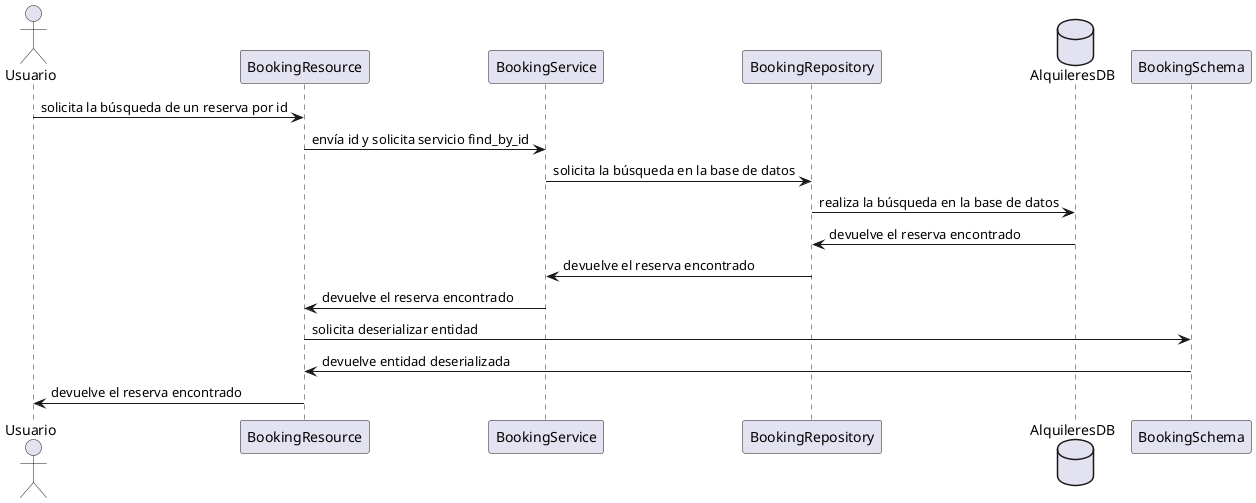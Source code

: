 @startuml Diagrama de secuencia - Búsqueda de reserva por id

actor Usuario
Usuario -> BookingResource: solicita la búsqueda de un reserva por id
BookingResource -> BookingService: envía id y solicita servicio find_by_id
BookingService -> BookingRepository: solicita la búsqueda en la base de datos
database AlquileresDB
BookingRepository -> AlquileresDB: realiza la búsqueda en la base de datos
AlquileresDB -> BookingRepository: devuelve el reserva encontrado
BookingRepository -> BookingService: devuelve el reserva encontrado
BookingService -> BookingResource: devuelve el reserva encontrado
BookingResource -> BookingSchema: solicita deserializar entidad
BookingSchema -> BookingResource: devuelve entidad deserializada
BookingResource -> Usuario: devuelve el reserva encontrado

@enduml